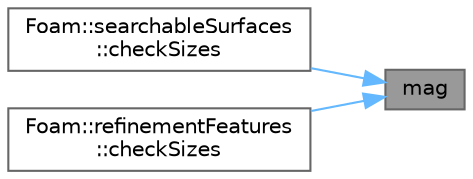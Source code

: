 digraph "mag"
{
 // LATEX_PDF_SIZE
  bgcolor="transparent";
  edge [fontname=Helvetica,fontsize=10,labelfontname=Helvetica,labelfontsize=10];
  node [fontname=Helvetica,fontsize=10,shape=box,height=0.2,width=0.4];
  rankdir="RL";
  Node1 [id="Node000001",label="mag",height=0.2,width=0.4,color="gray40", fillcolor="grey60", style="filled", fontcolor="black",tooltip=" "];
  Node1 -> Node2 [id="edge1_Node000001_Node000002",dir="back",color="steelblue1",style="solid",tooltip=" "];
  Node2 [id="Node000002",label="Foam::searchableSurfaces\l::checkSizes",height=0.2,width=0.4,color="grey40", fillcolor="white", style="filled",URL="$classFoam_1_1searchableSurfaces.html#a6fc4bfd72ec36b321f1227370141d07c",tooltip=" "];
  Node1 -> Node3 [id="edge2_Node000001_Node000003",dir="back",color="steelblue1",style="solid",tooltip=" "];
  Node3 [id="Node000003",label="Foam::refinementFeatures\l::checkSizes",height=0.2,width=0.4,color="grey40", fillcolor="white", style="filled",URL="$classFoam_1_1refinementFeatures.html#a0b7b01a88e241823d875488fbb5d2c51",tooltip=" "];
}
